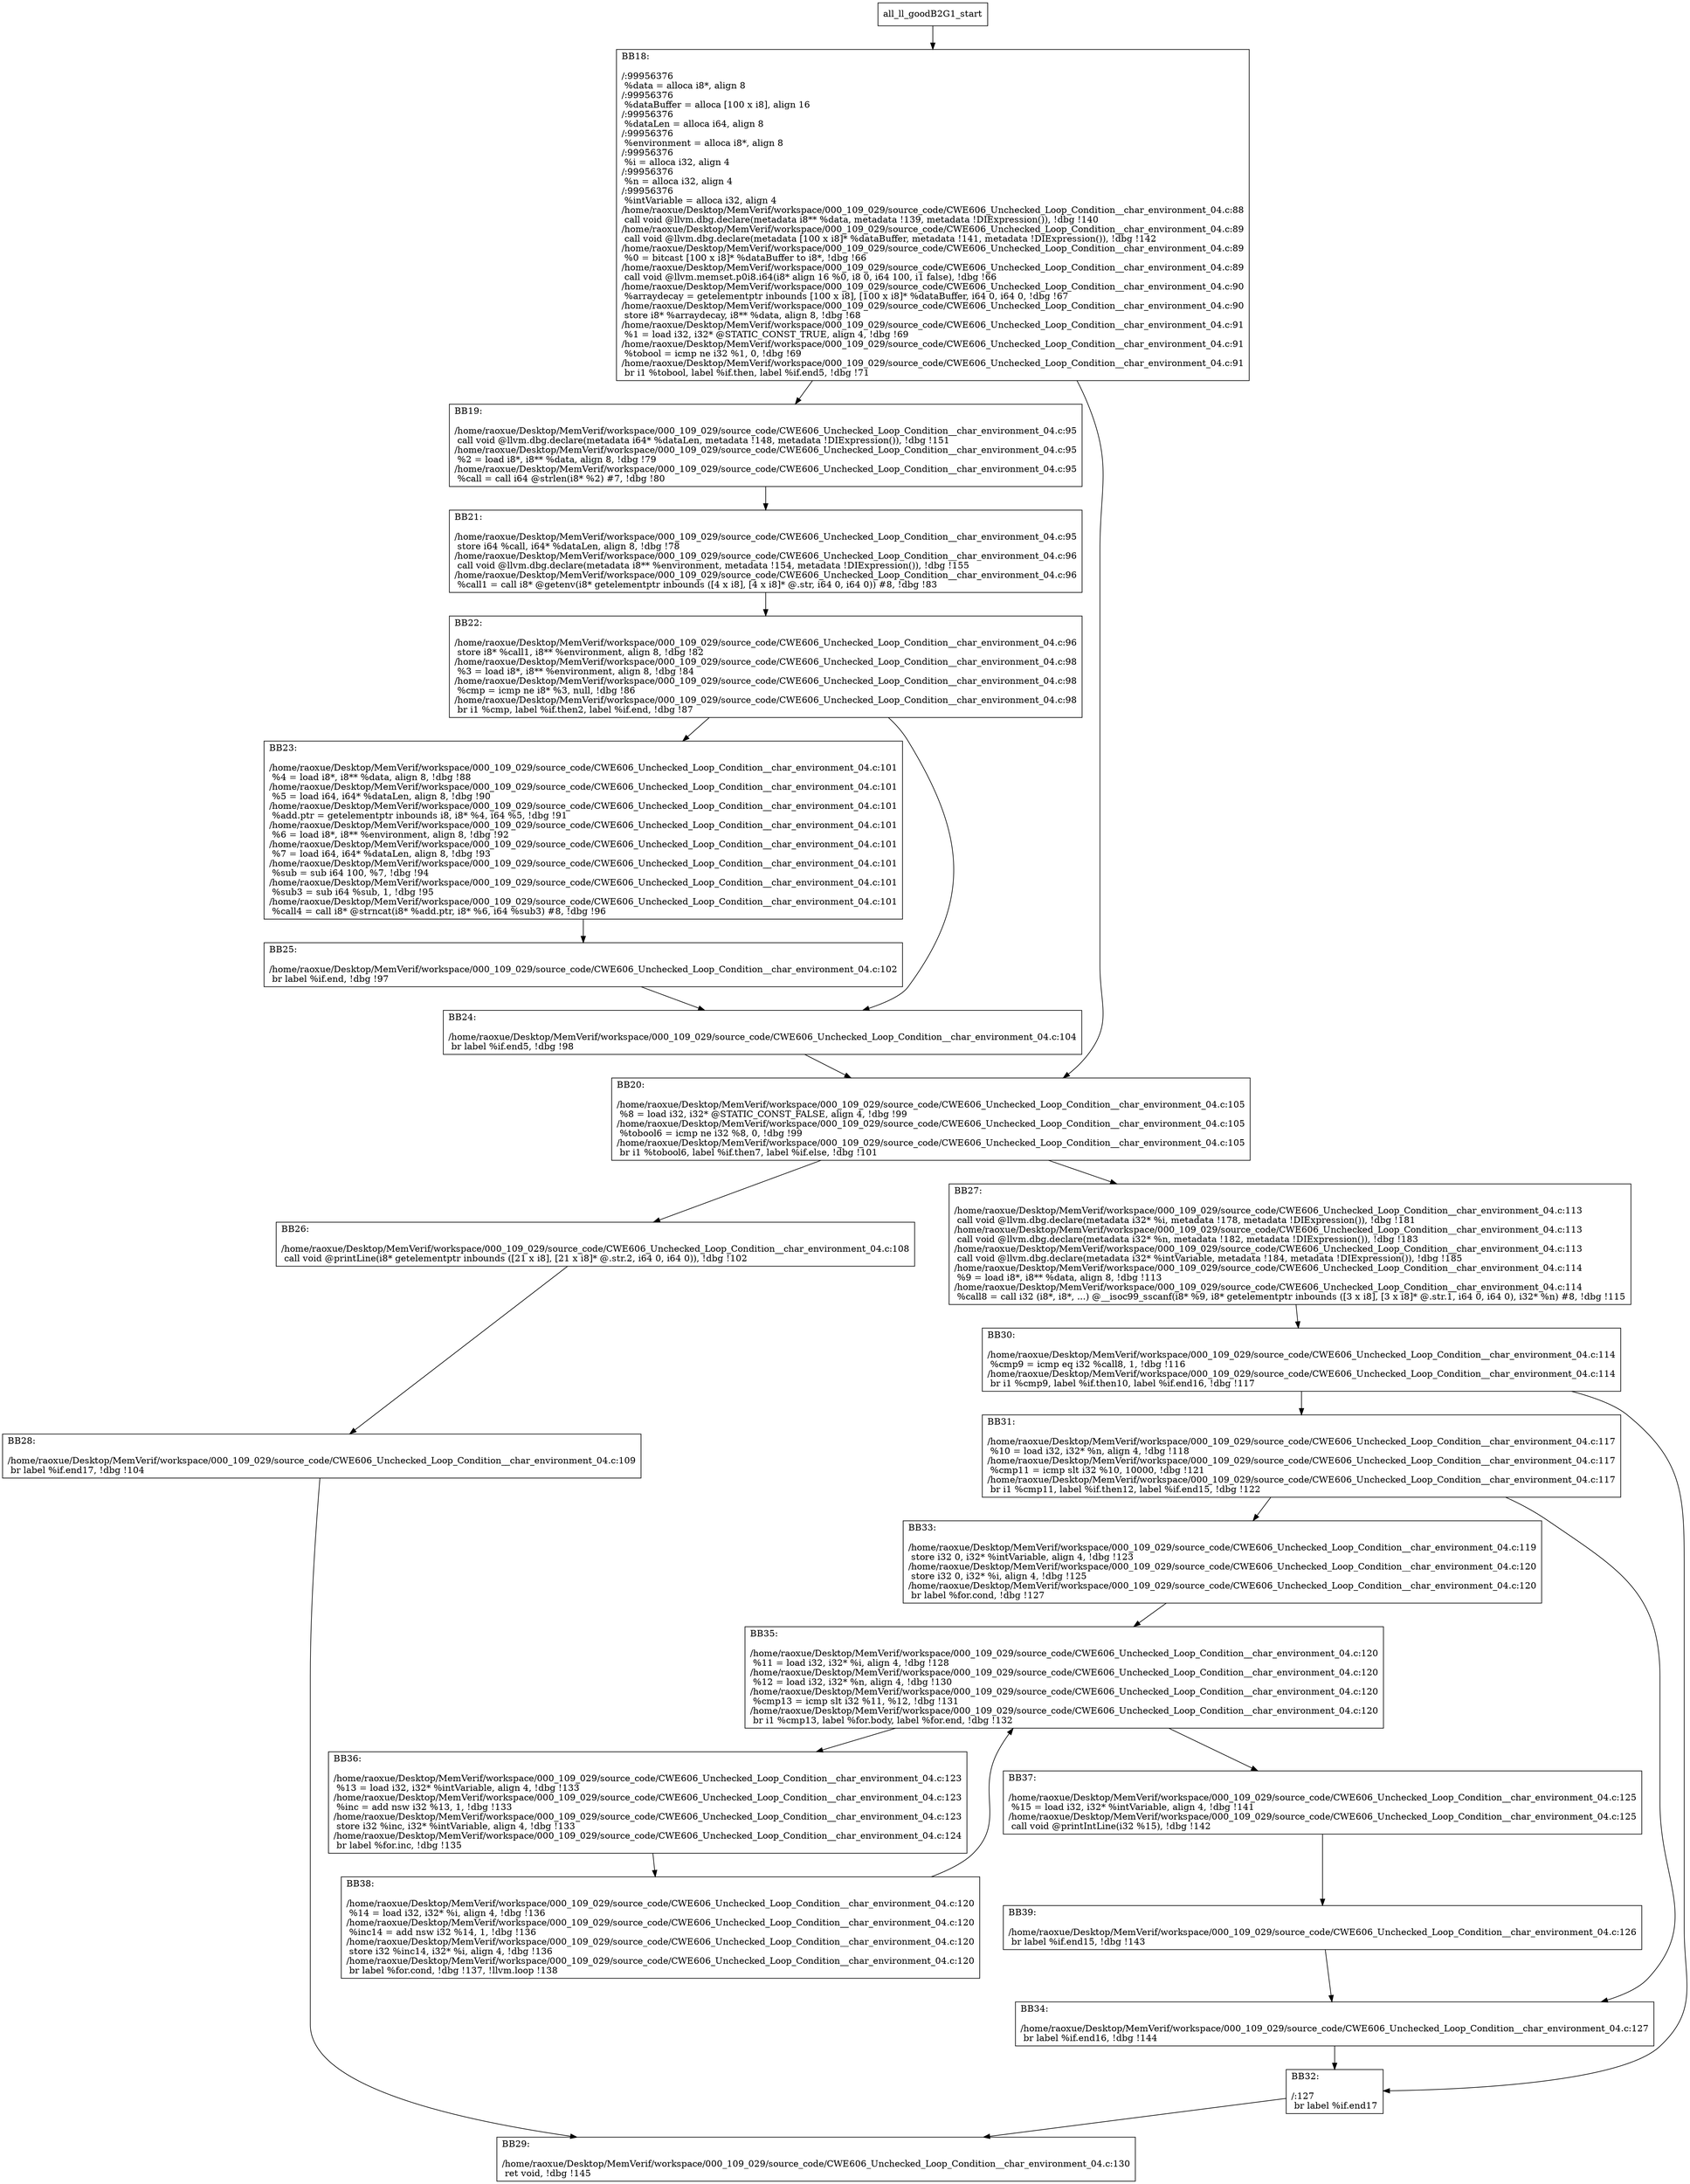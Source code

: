 digraph "CFG for'all_ll_goodB2G1' function" {
	BBall_ll_goodB2G1_start[shape=record,label="{all_ll_goodB2G1_start}"];
	BBall_ll_goodB2G1_start-> all_ll_goodB2G1BB18;
	all_ll_goodB2G1BB18 [shape=record, label="{BB18:\l\l/:99956376\l
  %data = alloca i8*, align 8\l
/:99956376\l
  %dataBuffer = alloca [100 x i8], align 16\l
/:99956376\l
  %dataLen = alloca i64, align 8\l
/:99956376\l
  %environment = alloca i8*, align 8\l
/:99956376\l
  %i = alloca i32, align 4\l
/:99956376\l
  %n = alloca i32, align 4\l
/:99956376\l
  %intVariable = alloca i32, align 4\l
/home/raoxue/Desktop/MemVerif/workspace/000_109_029/source_code/CWE606_Unchecked_Loop_Condition__char_environment_04.c:88\l
  call void @llvm.dbg.declare(metadata i8** %data, metadata !139, metadata !DIExpression()), !dbg !140\l
/home/raoxue/Desktop/MemVerif/workspace/000_109_029/source_code/CWE606_Unchecked_Loop_Condition__char_environment_04.c:89\l
  call void @llvm.dbg.declare(metadata [100 x i8]* %dataBuffer, metadata !141, metadata !DIExpression()), !dbg !142\l
/home/raoxue/Desktop/MemVerif/workspace/000_109_029/source_code/CWE606_Unchecked_Loop_Condition__char_environment_04.c:89\l
  %0 = bitcast [100 x i8]* %dataBuffer to i8*, !dbg !66\l
/home/raoxue/Desktop/MemVerif/workspace/000_109_029/source_code/CWE606_Unchecked_Loop_Condition__char_environment_04.c:89\l
  call void @llvm.memset.p0i8.i64(i8* align 16 %0, i8 0, i64 100, i1 false), !dbg !66\l
/home/raoxue/Desktop/MemVerif/workspace/000_109_029/source_code/CWE606_Unchecked_Loop_Condition__char_environment_04.c:90\l
  %arraydecay = getelementptr inbounds [100 x i8], [100 x i8]* %dataBuffer, i64 0, i64 0, !dbg !67\l
/home/raoxue/Desktop/MemVerif/workspace/000_109_029/source_code/CWE606_Unchecked_Loop_Condition__char_environment_04.c:90\l
  store i8* %arraydecay, i8** %data, align 8, !dbg !68\l
/home/raoxue/Desktop/MemVerif/workspace/000_109_029/source_code/CWE606_Unchecked_Loop_Condition__char_environment_04.c:91\l
  %1 = load i32, i32* @STATIC_CONST_TRUE, align 4, !dbg !69\l
/home/raoxue/Desktop/MemVerif/workspace/000_109_029/source_code/CWE606_Unchecked_Loop_Condition__char_environment_04.c:91\l
  %tobool = icmp ne i32 %1, 0, !dbg !69\l
/home/raoxue/Desktop/MemVerif/workspace/000_109_029/source_code/CWE606_Unchecked_Loop_Condition__char_environment_04.c:91\l
  br i1 %tobool, label %if.then, label %if.end5, !dbg !71\l
}"];
	all_ll_goodB2G1BB18-> all_ll_goodB2G1BB19;
	all_ll_goodB2G1BB18-> all_ll_goodB2G1BB20;
	all_ll_goodB2G1BB19 [shape=record, label="{BB19:\l\l/home/raoxue/Desktop/MemVerif/workspace/000_109_029/source_code/CWE606_Unchecked_Loop_Condition__char_environment_04.c:95\l
  call void @llvm.dbg.declare(metadata i64* %dataLen, metadata !148, metadata !DIExpression()), !dbg !151\l
/home/raoxue/Desktop/MemVerif/workspace/000_109_029/source_code/CWE606_Unchecked_Loop_Condition__char_environment_04.c:95\l
  %2 = load i8*, i8** %data, align 8, !dbg !79\l
/home/raoxue/Desktop/MemVerif/workspace/000_109_029/source_code/CWE606_Unchecked_Loop_Condition__char_environment_04.c:95\l
  %call = call i64 @strlen(i8* %2) #7, !dbg !80\l
}"];
	all_ll_goodB2G1BB19-> all_ll_goodB2G1BB21;
	all_ll_goodB2G1BB21 [shape=record, label="{BB21:\l\l/home/raoxue/Desktop/MemVerif/workspace/000_109_029/source_code/CWE606_Unchecked_Loop_Condition__char_environment_04.c:95\l
  store i64 %call, i64* %dataLen, align 8, !dbg !78\l
/home/raoxue/Desktop/MemVerif/workspace/000_109_029/source_code/CWE606_Unchecked_Loop_Condition__char_environment_04.c:96\l
  call void @llvm.dbg.declare(metadata i8** %environment, metadata !154, metadata !DIExpression()), !dbg !155\l
/home/raoxue/Desktop/MemVerif/workspace/000_109_029/source_code/CWE606_Unchecked_Loop_Condition__char_environment_04.c:96\l
  %call1 = call i8* @getenv(i8* getelementptr inbounds ([4 x i8], [4 x i8]* @.str, i64 0, i64 0)) #8, !dbg !83\l
}"];
	all_ll_goodB2G1BB21-> all_ll_goodB2G1BB22;
	all_ll_goodB2G1BB22 [shape=record, label="{BB22:\l\l/home/raoxue/Desktop/MemVerif/workspace/000_109_029/source_code/CWE606_Unchecked_Loop_Condition__char_environment_04.c:96\l
  store i8* %call1, i8** %environment, align 8, !dbg !82\l
/home/raoxue/Desktop/MemVerif/workspace/000_109_029/source_code/CWE606_Unchecked_Loop_Condition__char_environment_04.c:98\l
  %3 = load i8*, i8** %environment, align 8, !dbg !84\l
/home/raoxue/Desktop/MemVerif/workspace/000_109_029/source_code/CWE606_Unchecked_Loop_Condition__char_environment_04.c:98\l
  %cmp = icmp ne i8* %3, null, !dbg !86\l
/home/raoxue/Desktop/MemVerif/workspace/000_109_029/source_code/CWE606_Unchecked_Loop_Condition__char_environment_04.c:98\l
  br i1 %cmp, label %if.then2, label %if.end, !dbg !87\l
}"];
	all_ll_goodB2G1BB22-> all_ll_goodB2G1BB23;
	all_ll_goodB2G1BB22-> all_ll_goodB2G1BB24;
	all_ll_goodB2G1BB23 [shape=record, label="{BB23:\l\l/home/raoxue/Desktop/MemVerif/workspace/000_109_029/source_code/CWE606_Unchecked_Loop_Condition__char_environment_04.c:101\l
  %4 = load i8*, i8** %data, align 8, !dbg !88\l
/home/raoxue/Desktop/MemVerif/workspace/000_109_029/source_code/CWE606_Unchecked_Loop_Condition__char_environment_04.c:101\l
  %5 = load i64, i64* %dataLen, align 8, !dbg !90\l
/home/raoxue/Desktop/MemVerif/workspace/000_109_029/source_code/CWE606_Unchecked_Loop_Condition__char_environment_04.c:101\l
  %add.ptr = getelementptr inbounds i8, i8* %4, i64 %5, !dbg !91\l
/home/raoxue/Desktop/MemVerif/workspace/000_109_029/source_code/CWE606_Unchecked_Loop_Condition__char_environment_04.c:101\l
  %6 = load i8*, i8** %environment, align 8, !dbg !92\l
/home/raoxue/Desktop/MemVerif/workspace/000_109_029/source_code/CWE606_Unchecked_Loop_Condition__char_environment_04.c:101\l
  %7 = load i64, i64* %dataLen, align 8, !dbg !93\l
/home/raoxue/Desktop/MemVerif/workspace/000_109_029/source_code/CWE606_Unchecked_Loop_Condition__char_environment_04.c:101\l
  %sub = sub i64 100, %7, !dbg !94\l
/home/raoxue/Desktop/MemVerif/workspace/000_109_029/source_code/CWE606_Unchecked_Loop_Condition__char_environment_04.c:101\l
  %sub3 = sub i64 %sub, 1, !dbg !95\l
/home/raoxue/Desktop/MemVerif/workspace/000_109_029/source_code/CWE606_Unchecked_Loop_Condition__char_environment_04.c:101\l
  %call4 = call i8* @strncat(i8* %add.ptr, i8* %6, i64 %sub3) #8, !dbg !96\l
}"];
	all_ll_goodB2G1BB23-> all_ll_goodB2G1BB25;
	all_ll_goodB2G1BB25 [shape=record, label="{BB25:\l\l/home/raoxue/Desktop/MemVerif/workspace/000_109_029/source_code/CWE606_Unchecked_Loop_Condition__char_environment_04.c:102\l
  br label %if.end, !dbg !97\l
}"];
	all_ll_goodB2G1BB25-> all_ll_goodB2G1BB24;
	all_ll_goodB2G1BB24 [shape=record, label="{BB24:\l\l/home/raoxue/Desktop/MemVerif/workspace/000_109_029/source_code/CWE606_Unchecked_Loop_Condition__char_environment_04.c:104\l
  br label %if.end5, !dbg !98\l
}"];
	all_ll_goodB2G1BB24-> all_ll_goodB2G1BB20;
	all_ll_goodB2G1BB20 [shape=record, label="{BB20:\l\l/home/raoxue/Desktop/MemVerif/workspace/000_109_029/source_code/CWE606_Unchecked_Loop_Condition__char_environment_04.c:105\l
  %8 = load i32, i32* @STATIC_CONST_FALSE, align 4, !dbg !99\l
/home/raoxue/Desktop/MemVerif/workspace/000_109_029/source_code/CWE606_Unchecked_Loop_Condition__char_environment_04.c:105\l
  %tobool6 = icmp ne i32 %8, 0, !dbg !99\l
/home/raoxue/Desktop/MemVerif/workspace/000_109_029/source_code/CWE606_Unchecked_Loop_Condition__char_environment_04.c:105\l
  br i1 %tobool6, label %if.then7, label %if.else, !dbg !101\l
}"];
	all_ll_goodB2G1BB20-> all_ll_goodB2G1BB26;
	all_ll_goodB2G1BB20-> all_ll_goodB2G1BB27;
	all_ll_goodB2G1BB26 [shape=record, label="{BB26:\l\l/home/raoxue/Desktop/MemVerif/workspace/000_109_029/source_code/CWE606_Unchecked_Loop_Condition__char_environment_04.c:108\l
  call void @printLine(i8* getelementptr inbounds ([21 x i8], [21 x i8]* @.str.2, i64 0, i64 0)), !dbg !102\l
}"];
	all_ll_goodB2G1BB26-> all_ll_goodB2G1BB28;
	all_ll_goodB2G1BB28 [shape=record, label="{BB28:\l\l/home/raoxue/Desktop/MemVerif/workspace/000_109_029/source_code/CWE606_Unchecked_Loop_Condition__char_environment_04.c:109\l
  br label %if.end17, !dbg !104\l
}"];
	all_ll_goodB2G1BB28-> all_ll_goodB2G1BB29;
	all_ll_goodB2G1BB27 [shape=record, label="{BB27:\l\l/home/raoxue/Desktop/MemVerif/workspace/000_109_029/source_code/CWE606_Unchecked_Loop_Condition__char_environment_04.c:113\l
  call void @llvm.dbg.declare(metadata i32* %i, metadata !178, metadata !DIExpression()), !dbg !181\l
/home/raoxue/Desktop/MemVerif/workspace/000_109_029/source_code/CWE606_Unchecked_Loop_Condition__char_environment_04.c:113\l
  call void @llvm.dbg.declare(metadata i32* %n, metadata !182, metadata !DIExpression()), !dbg !183\l
/home/raoxue/Desktop/MemVerif/workspace/000_109_029/source_code/CWE606_Unchecked_Loop_Condition__char_environment_04.c:113\l
  call void @llvm.dbg.declare(metadata i32* %intVariable, metadata !184, metadata !DIExpression()), !dbg !185\l
/home/raoxue/Desktop/MemVerif/workspace/000_109_029/source_code/CWE606_Unchecked_Loop_Condition__char_environment_04.c:114\l
  %9 = load i8*, i8** %data, align 8, !dbg !113\l
/home/raoxue/Desktop/MemVerif/workspace/000_109_029/source_code/CWE606_Unchecked_Loop_Condition__char_environment_04.c:114\l
  %call8 = call i32 (i8*, i8*, ...) @__isoc99_sscanf(i8* %9, i8* getelementptr inbounds ([3 x i8], [3 x i8]* @.str.1, i64 0, i64 0), i32* %n) #8, !dbg !115\l
}"];
	all_ll_goodB2G1BB27-> all_ll_goodB2G1BB30;
	all_ll_goodB2G1BB30 [shape=record, label="{BB30:\l\l/home/raoxue/Desktop/MemVerif/workspace/000_109_029/source_code/CWE606_Unchecked_Loop_Condition__char_environment_04.c:114\l
  %cmp9 = icmp eq i32 %call8, 1, !dbg !116\l
/home/raoxue/Desktop/MemVerif/workspace/000_109_029/source_code/CWE606_Unchecked_Loop_Condition__char_environment_04.c:114\l
  br i1 %cmp9, label %if.then10, label %if.end16, !dbg !117\l
}"];
	all_ll_goodB2G1BB30-> all_ll_goodB2G1BB31;
	all_ll_goodB2G1BB30-> all_ll_goodB2G1BB32;
	all_ll_goodB2G1BB31 [shape=record, label="{BB31:\l\l/home/raoxue/Desktop/MemVerif/workspace/000_109_029/source_code/CWE606_Unchecked_Loop_Condition__char_environment_04.c:117\l
  %10 = load i32, i32* %n, align 4, !dbg !118\l
/home/raoxue/Desktop/MemVerif/workspace/000_109_029/source_code/CWE606_Unchecked_Loop_Condition__char_environment_04.c:117\l
  %cmp11 = icmp slt i32 %10, 10000, !dbg !121\l
/home/raoxue/Desktop/MemVerif/workspace/000_109_029/source_code/CWE606_Unchecked_Loop_Condition__char_environment_04.c:117\l
  br i1 %cmp11, label %if.then12, label %if.end15, !dbg !122\l
}"];
	all_ll_goodB2G1BB31-> all_ll_goodB2G1BB33;
	all_ll_goodB2G1BB31-> all_ll_goodB2G1BB34;
	all_ll_goodB2G1BB33 [shape=record, label="{BB33:\l\l/home/raoxue/Desktop/MemVerif/workspace/000_109_029/source_code/CWE606_Unchecked_Loop_Condition__char_environment_04.c:119\l
  store i32 0, i32* %intVariable, align 4, !dbg !123\l
/home/raoxue/Desktop/MemVerif/workspace/000_109_029/source_code/CWE606_Unchecked_Loop_Condition__char_environment_04.c:120\l
  store i32 0, i32* %i, align 4, !dbg !125\l
/home/raoxue/Desktop/MemVerif/workspace/000_109_029/source_code/CWE606_Unchecked_Loop_Condition__char_environment_04.c:120\l
  br label %for.cond, !dbg !127\l
}"];
	all_ll_goodB2G1BB33-> all_ll_goodB2G1BB35;
	all_ll_goodB2G1BB35 [shape=record, label="{BB35:\l\l/home/raoxue/Desktop/MemVerif/workspace/000_109_029/source_code/CWE606_Unchecked_Loop_Condition__char_environment_04.c:120\l
  %11 = load i32, i32* %i, align 4, !dbg !128\l
/home/raoxue/Desktop/MemVerif/workspace/000_109_029/source_code/CWE606_Unchecked_Loop_Condition__char_environment_04.c:120\l
  %12 = load i32, i32* %n, align 4, !dbg !130\l
/home/raoxue/Desktop/MemVerif/workspace/000_109_029/source_code/CWE606_Unchecked_Loop_Condition__char_environment_04.c:120\l
  %cmp13 = icmp slt i32 %11, %12, !dbg !131\l
/home/raoxue/Desktop/MemVerif/workspace/000_109_029/source_code/CWE606_Unchecked_Loop_Condition__char_environment_04.c:120\l
  br i1 %cmp13, label %for.body, label %for.end, !dbg !132\l
}"];
	all_ll_goodB2G1BB35-> all_ll_goodB2G1BB36;
	all_ll_goodB2G1BB35-> all_ll_goodB2G1BB37;
	all_ll_goodB2G1BB36 [shape=record, label="{BB36:\l\l/home/raoxue/Desktop/MemVerif/workspace/000_109_029/source_code/CWE606_Unchecked_Loop_Condition__char_environment_04.c:123\l
  %13 = load i32, i32* %intVariable, align 4, !dbg !133\l
/home/raoxue/Desktop/MemVerif/workspace/000_109_029/source_code/CWE606_Unchecked_Loop_Condition__char_environment_04.c:123\l
  %inc = add nsw i32 %13, 1, !dbg !133\l
/home/raoxue/Desktop/MemVerif/workspace/000_109_029/source_code/CWE606_Unchecked_Loop_Condition__char_environment_04.c:123\l
  store i32 %inc, i32* %intVariable, align 4, !dbg !133\l
/home/raoxue/Desktop/MemVerif/workspace/000_109_029/source_code/CWE606_Unchecked_Loop_Condition__char_environment_04.c:124\l
  br label %for.inc, !dbg !135\l
}"];
	all_ll_goodB2G1BB36-> all_ll_goodB2G1BB38;
	all_ll_goodB2G1BB38 [shape=record, label="{BB38:\l\l/home/raoxue/Desktop/MemVerif/workspace/000_109_029/source_code/CWE606_Unchecked_Loop_Condition__char_environment_04.c:120\l
  %14 = load i32, i32* %i, align 4, !dbg !136\l
/home/raoxue/Desktop/MemVerif/workspace/000_109_029/source_code/CWE606_Unchecked_Loop_Condition__char_environment_04.c:120\l
  %inc14 = add nsw i32 %14, 1, !dbg !136\l
/home/raoxue/Desktop/MemVerif/workspace/000_109_029/source_code/CWE606_Unchecked_Loop_Condition__char_environment_04.c:120\l
  store i32 %inc14, i32* %i, align 4, !dbg !136\l
/home/raoxue/Desktop/MemVerif/workspace/000_109_029/source_code/CWE606_Unchecked_Loop_Condition__char_environment_04.c:120\l
  br label %for.cond, !dbg !137, !llvm.loop !138\l
}"];
	all_ll_goodB2G1BB38-> all_ll_goodB2G1BB35;
	all_ll_goodB2G1BB37 [shape=record, label="{BB37:\l\l/home/raoxue/Desktop/MemVerif/workspace/000_109_029/source_code/CWE606_Unchecked_Loop_Condition__char_environment_04.c:125\l
  %15 = load i32, i32* %intVariable, align 4, !dbg !141\l
/home/raoxue/Desktop/MemVerif/workspace/000_109_029/source_code/CWE606_Unchecked_Loop_Condition__char_environment_04.c:125\l
  call void @printIntLine(i32 %15), !dbg !142\l
}"];
	all_ll_goodB2G1BB37-> all_ll_goodB2G1BB39;
	all_ll_goodB2G1BB39 [shape=record, label="{BB39:\l\l/home/raoxue/Desktop/MemVerif/workspace/000_109_029/source_code/CWE606_Unchecked_Loop_Condition__char_environment_04.c:126\l
  br label %if.end15, !dbg !143\l
}"];
	all_ll_goodB2G1BB39-> all_ll_goodB2G1BB34;
	all_ll_goodB2G1BB34 [shape=record, label="{BB34:\l\l/home/raoxue/Desktop/MemVerif/workspace/000_109_029/source_code/CWE606_Unchecked_Loop_Condition__char_environment_04.c:127\l
  br label %if.end16, !dbg !144\l
}"];
	all_ll_goodB2G1BB34-> all_ll_goodB2G1BB32;
	all_ll_goodB2G1BB32 [shape=record, label="{BB32:\l\l/:127\l
  br label %if.end17\l
}"];
	all_ll_goodB2G1BB32-> all_ll_goodB2G1BB29;
	all_ll_goodB2G1BB29 [shape=record, label="{BB29:\l\l/home/raoxue/Desktop/MemVerif/workspace/000_109_029/source_code/CWE606_Unchecked_Loop_Condition__char_environment_04.c:130\l
  ret void, !dbg !145\l
}"];
}
